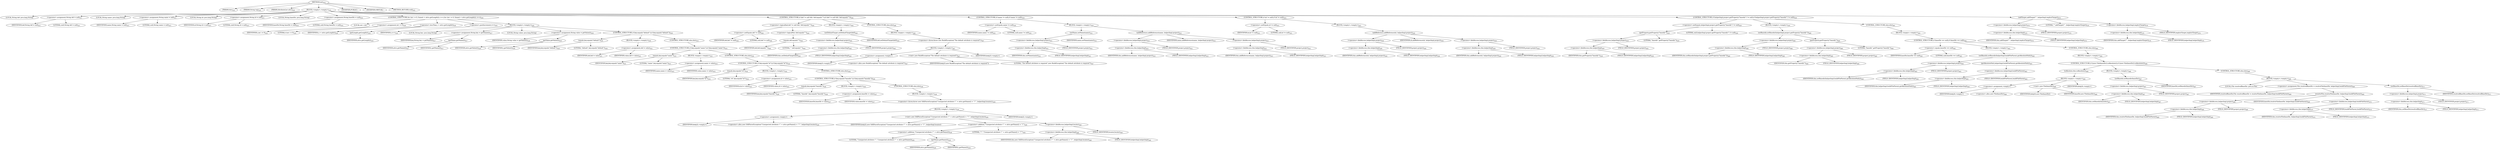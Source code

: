 digraph "init" {  
"711" [label = <(METHOD,init)<SUB>420</SUB>> ]
"712" [label = <(PARAM,this)<SUB>420</SUB>> ]
"713" [label = <(PARAM,String tag)<SUB>420</SUB>> ]
"714" [label = <(PARAM,AttributeList attrs)<SUB>420</SUB>> ]
"715" [label = <(BLOCK,&lt;empty&gt;,&lt;empty&gt;)<SUB>420</SUB>> ]
"716" [label = <(LOCAL,String def: java.lang.String)> ]
"717" [label = <(&lt;operator&gt;.assignment,String def = null)<SUB>421</SUB>> ]
"718" [label = <(IDENTIFIER,def,String def = null)<SUB>421</SUB>> ]
"719" [label = <(LITERAL,null,String def = null)<SUB>421</SUB>> ]
"720" [label = <(LOCAL,String name: java.lang.String)> ]
"721" [label = <(&lt;operator&gt;.assignment,String name = null)<SUB>422</SUB>> ]
"722" [label = <(IDENTIFIER,name,String name = null)<SUB>422</SUB>> ]
"723" [label = <(LITERAL,null,String name = null)<SUB>422</SUB>> ]
"724" [label = <(LOCAL,String id: java.lang.String)> ]
"725" [label = <(&lt;operator&gt;.assignment,String id = null)<SUB>423</SUB>> ]
"726" [label = <(IDENTIFIER,id,String id = null)<SUB>423</SUB>> ]
"727" [label = <(LITERAL,null,String id = null)<SUB>423</SUB>> ]
"728" [label = <(LOCAL,String baseDir: java.lang.String)> ]
"729" [label = <(&lt;operator&gt;.assignment,String baseDir = null)<SUB>424</SUB>> ]
"730" [label = <(IDENTIFIER,baseDir,String baseDir = null)<SUB>424</SUB>> ]
"731" [label = <(LITERAL,null,String baseDir = null)<SUB>424</SUB>> ]
"732" [label = <(CONTROL_STRUCTURE,for (int i = 0; Some(i &lt; attrs.getLength()); i++),for (int i = 0; Some(i &lt; attrs.getLength()); i++))<SUB>426</SUB>> ]
"733" [label = <(LOCAL,int i: int)> ]
"734" [label = <(&lt;operator&gt;.assignment,int i = 0)<SUB>426</SUB>> ]
"735" [label = <(IDENTIFIER,i,int i = 0)<SUB>426</SUB>> ]
"736" [label = <(LITERAL,0,int i = 0)<SUB>426</SUB>> ]
"737" [label = <(&lt;operator&gt;.lessThan,i &lt; attrs.getLength())<SUB>426</SUB>> ]
"738" [label = <(IDENTIFIER,i,i &lt; attrs.getLength())<SUB>426</SUB>> ]
"739" [label = <(getLength,getLength())<SUB>426</SUB>> ]
"740" [label = <(IDENTIFIER,attrs,getLength())<SUB>426</SUB>> ]
"741" [label = <(&lt;operator&gt;.postIncrement,i++)<SUB>426</SUB>> ]
"742" [label = <(IDENTIFIER,i,i++)<SUB>426</SUB>> ]
"743" [label = <(BLOCK,&lt;empty&gt;,&lt;empty&gt;)<SUB>426</SUB>> ]
"744" [label = <(LOCAL,String key: java.lang.String)> ]
"745" [label = <(&lt;operator&gt;.assignment,String key = getName(i))<SUB>427</SUB>> ]
"746" [label = <(IDENTIFIER,key,String key = getName(i))<SUB>427</SUB>> ]
"747" [label = <(getName,getName(i))<SUB>427</SUB>> ]
"748" [label = <(IDENTIFIER,attrs,getName(i))<SUB>427</SUB>> ]
"749" [label = <(IDENTIFIER,i,getName(i))<SUB>427</SUB>> ]
"750" [label = <(LOCAL,String value: java.lang.String)> ]
"751" [label = <(&lt;operator&gt;.assignment,String value = getValue(i))<SUB>428</SUB>> ]
"752" [label = <(IDENTIFIER,value,String value = getValue(i))<SUB>428</SUB>> ]
"753" [label = <(getValue,getValue(i))<SUB>428</SUB>> ]
"754" [label = <(IDENTIFIER,attrs,getValue(i))<SUB>428</SUB>> ]
"755" [label = <(IDENTIFIER,i,getValue(i))<SUB>428</SUB>> ]
"756" [label = <(CONTROL_STRUCTURE,if (key.equals(&quot;default&quot;)),if (key.equals(&quot;default&quot;)))<SUB>430</SUB>> ]
"757" [label = <(equals,key.equals(&quot;default&quot;))<SUB>430</SUB>> ]
"758" [label = <(IDENTIFIER,key,key.equals(&quot;default&quot;))<SUB>430</SUB>> ]
"759" [label = <(LITERAL,&quot;default&quot;,key.equals(&quot;default&quot;))<SUB>430</SUB>> ]
"760" [label = <(BLOCK,&lt;empty&gt;,&lt;empty&gt;)<SUB>430</SUB>> ]
"761" [label = <(&lt;operator&gt;.assignment,def = value)<SUB>431</SUB>> ]
"762" [label = <(IDENTIFIER,def,def = value)<SUB>431</SUB>> ]
"763" [label = <(IDENTIFIER,value,def = value)<SUB>431</SUB>> ]
"764" [label = <(CONTROL_STRUCTURE,else,else)<SUB>432</SUB>> ]
"765" [label = <(CONTROL_STRUCTURE,if (key.equals(&quot;name&quot;)),if (key.equals(&quot;name&quot;)))<SUB>432</SUB>> ]
"766" [label = <(equals,key.equals(&quot;name&quot;))<SUB>432</SUB>> ]
"767" [label = <(IDENTIFIER,key,key.equals(&quot;name&quot;))<SUB>432</SUB>> ]
"768" [label = <(LITERAL,&quot;name&quot;,key.equals(&quot;name&quot;))<SUB>432</SUB>> ]
"769" [label = <(BLOCK,&lt;empty&gt;,&lt;empty&gt;)<SUB>432</SUB>> ]
"770" [label = <(&lt;operator&gt;.assignment,name = value)<SUB>433</SUB>> ]
"771" [label = <(IDENTIFIER,name,name = value)<SUB>433</SUB>> ]
"772" [label = <(IDENTIFIER,value,name = value)<SUB>433</SUB>> ]
"773" [label = <(CONTROL_STRUCTURE,else,else)<SUB>434</SUB>> ]
"774" [label = <(CONTROL_STRUCTURE,if (key.equals(&quot;id&quot;)),if (key.equals(&quot;id&quot;)))<SUB>434</SUB>> ]
"775" [label = <(equals,key.equals(&quot;id&quot;))<SUB>434</SUB>> ]
"776" [label = <(IDENTIFIER,key,key.equals(&quot;id&quot;))<SUB>434</SUB>> ]
"777" [label = <(LITERAL,&quot;id&quot;,key.equals(&quot;id&quot;))<SUB>434</SUB>> ]
"778" [label = <(BLOCK,&lt;empty&gt;,&lt;empty&gt;)<SUB>434</SUB>> ]
"779" [label = <(&lt;operator&gt;.assignment,id = value)<SUB>435</SUB>> ]
"780" [label = <(IDENTIFIER,id,id = value)<SUB>435</SUB>> ]
"781" [label = <(IDENTIFIER,value,id = value)<SUB>435</SUB>> ]
"782" [label = <(CONTROL_STRUCTURE,else,else)<SUB>436</SUB>> ]
"783" [label = <(CONTROL_STRUCTURE,if (key.equals(&quot;basedir&quot;)),if (key.equals(&quot;basedir&quot;)))<SUB>436</SUB>> ]
"784" [label = <(equals,key.equals(&quot;basedir&quot;))<SUB>436</SUB>> ]
"785" [label = <(IDENTIFIER,key,key.equals(&quot;basedir&quot;))<SUB>436</SUB>> ]
"786" [label = <(LITERAL,&quot;basedir&quot;,key.equals(&quot;basedir&quot;))<SUB>436</SUB>> ]
"787" [label = <(BLOCK,&lt;empty&gt;,&lt;empty&gt;)<SUB>436</SUB>> ]
"788" [label = <(&lt;operator&gt;.assignment,baseDir = value)<SUB>437</SUB>> ]
"789" [label = <(IDENTIFIER,baseDir,baseDir = value)<SUB>437</SUB>> ]
"790" [label = <(IDENTIFIER,value,baseDir = value)<SUB>437</SUB>> ]
"791" [label = <(CONTROL_STRUCTURE,else,else)<SUB>438</SUB>> ]
"792" [label = <(BLOCK,&lt;empty&gt;,&lt;empty&gt;)<SUB>438</SUB>> ]
"793" [label = <(&lt;operator&gt;.throw,throw new SAXParseException(&quot;Unexpected attribute \&quot;&quot; + attrs.getName(i) + &quot;\&quot;&quot;, helperImpl.locator);)<SUB>439</SUB>> ]
"794" [label = <(BLOCK,&lt;empty&gt;,&lt;empty&gt;)<SUB>439</SUB>> ]
"795" [label = <(&lt;operator&gt;.assignment,&lt;empty&gt;)> ]
"796" [label = <(IDENTIFIER,$obj22,&lt;empty&gt;)> ]
"797" [label = <(&lt;operator&gt;.alloc,new SAXParseException(&quot;Unexpected attribute \&quot;&quot; + attrs.getName(i) + &quot;\&quot;&quot;, helperImpl.locator))<SUB>439</SUB>> ]
"798" [label = <(&lt;init&gt;,new SAXParseException(&quot;Unexpected attribute \&quot;&quot; + attrs.getName(i) + &quot;\&quot;&quot;, helperImpl.locator))<SUB>439</SUB>> ]
"799" [label = <(IDENTIFIER,$obj22,new SAXParseException(&quot;Unexpected attribute \&quot;&quot; + attrs.getName(i) + &quot;\&quot;&quot;, helperImpl.locator))> ]
"800" [label = <(&lt;operator&gt;.addition,&quot;Unexpected attribute \&quot;&quot; + attrs.getName(i) + &quot;\&quot;&quot;)<SUB>439</SUB>> ]
"801" [label = <(&lt;operator&gt;.addition,&quot;Unexpected attribute \&quot;&quot; + attrs.getName(i))<SUB>439</SUB>> ]
"802" [label = <(LITERAL,&quot;Unexpected attribute \&quot;&quot;,&quot;Unexpected attribute \&quot;&quot; + attrs.getName(i))<SUB>439</SUB>> ]
"803" [label = <(getName,getName(i))<SUB>439</SUB>> ]
"804" [label = <(IDENTIFIER,attrs,getName(i))<SUB>439</SUB>> ]
"805" [label = <(IDENTIFIER,i,getName(i))<SUB>439</SUB>> ]
"806" [label = <(LITERAL,&quot;\&quot;&quot;,&quot;Unexpected attribute \&quot;&quot; + attrs.getName(i) + &quot;\&quot;&quot;)<SUB>439</SUB>> ]
"807" [label = <(&lt;operator&gt;.fieldAccess,helperImpl.locator)<SUB>440</SUB>> ]
"808" [label = <(&lt;operator&gt;.fieldAccess,this.helperImpl)<SUB>440</SUB>> ]
"809" [label = <(IDENTIFIER,this,new SAXParseException(&quot;Unexpected attribute \&quot;&quot; + attrs.getName(i) + &quot;\&quot;&quot;, helperImpl.locator))<SUB>440</SUB>> ]
"810" [label = <(FIELD_IDENTIFIER,helperImpl,helperImpl)<SUB>440</SUB>> ]
"811" [label = <(FIELD_IDENTIFIER,locator,locator)<SUB>440</SUB>> ]
"812" [label = <(IDENTIFIER,$obj22,&lt;empty&gt;)> ]
"813" [label = <(CONTROL_STRUCTURE,if (def != null &amp;&amp; !def.equals(&quot;&quot;)),if (def != null &amp;&amp; !def.equals(&quot;&quot;)))<SUB>444</SUB>> ]
"814" [label = <(&lt;operator&gt;.logicalAnd,def != null &amp;&amp; !def.equals(&quot;&quot;))<SUB>444</SUB>> ]
"815" [label = <(&lt;operator&gt;.notEquals,def != null)<SUB>444</SUB>> ]
"816" [label = <(IDENTIFIER,def,def != null)<SUB>444</SUB>> ]
"817" [label = <(LITERAL,null,def != null)<SUB>444</SUB>> ]
"818" [label = <(&lt;operator&gt;.logicalNot,!def.equals(&quot;&quot;))<SUB>444</SUB>> ]
"819" [label = <(equals,def.equals(&quot;&quot;))<SUB>444</SUB>> ]
"820" [label = <(IDENTIFIER,def,def.equals(&quot;&quot;))<SUB>444</SUB>> ]
"821" [label = <(LITERAL,&quot;&quot;,def.equals(&quot;&quot;))<SUB>444</SUB>> ]
"822" [label = <(BLOCK,&lt;empty&gt;,&lt;empty&gt;)<SUB>444</SUB>> ]
"823" [label = <(setDefaultTarget,setDefaultTarget(def))<SUB>445</SUB>> ]
"824" [label = <(&lt;operator&gt;.fieldAccess,helperImpl.project)<SUB>445</SUB>> ]
"825" [label = <(&lt;operator&gt;.fieldAccess,this.helperImpl)<SUB>445</SUB>> ]
"826" [label = <(IDENTIFIER,this,setDefaultTarget(def))<SUB>445</SUB>> ]
"827" [label = <(FIELD_IDENTIFIER,helperImpl,helperImpl)<SUB>445</SUB>> ]
"828" [label = <(FIELD_IDENTIFIER,project,project)<SUB>445</SUB>> ]
"829" [label = <(IDENTIFIER,def,setDefaultTarget(def))<SUB>445</SUB>> ]
"830" [label = <(CONTROL_STRUCTURE,else,else)<SUB>446</SUB>> ]
"831" [label = <(BLOCK,&lt;empty&gt;,&lt;empty&gt;)<SUB>446</SUB>> ]
"832" [label = <(&lt;operator&gt;.throw,throw new BuildException(&quot;The default attribute is required&quot;);)<SUB>447</SUB>> ]
"833" [label = <(BLOCK,&lt;empty&gt;,&lt;empty&gt;)<SUB>447</SUB>> ]
"834" [label = <(&lt;operator&gt;.assignment,&lt;empty&gt;)> ]
"835" [label = <(IDENTIFIER,$obj23,&lt;empty&gt;)> ]
"836" [label = <(&lt;operator&gt;.alloc,new BuildException(&quot;The default attribute is required&quot;))<SUB>447</SUB>> ]
"837" [label = <(&lt;init&gt;,new BuildException(&quot;The default attribute is required&quot;))<SUB>447</SUB>> ]
"838" [label = <(IDENTIFIER,$obj23,new BuildException(&quot;The default attribute is required&quot;))> ]
"839" [label = <(LITERAL,&quot;The default attribute is required&quot;,new BuildException(&quot;The default attribute is required&quot;))<SUB>447</SUB>> ]
"840" [label = <(IDENTIFIER,$obj23,&lt;empty&gt;)> ]
"841" [label = <(CONTROL_STRUCTURE,if (name != null),if (name != null))<SUB>450</SUB>> ]
"842" [label = <(&lt;operator&gt;.notEquals,name != null)<SUB>450</SUB>> ]
"843" [label = <(IDENTIFIER,name,name != null)<SUB>450</SUB>> ]
"844" [label = <(LITERAL,null,name != null)<SUB>450</SUB>> ]
"845" [label = <(BLOCK,&lt;empty&gt;,&lt;empty&gt;)<SUB>450</SUB>> ]
"846" [label = <(setName,setName(name))<SUB>451</SUB>> ]
"847" [label = <(&lt;operator&gt;.fieldAccess,helperImpl.project)<SUB>451</SUB>> ]
"848" [label = <(&lt;operator&gt;.fieldAccess,this.helperImpl)<SUB>451</SUB>> ]
"849" [label = <(IDENTIFIER,this,setName(name))<SUB>451</SUB>> ]
"850" [label = <(FIELD_IDENTIFIER,helperImpl,helperImpl)<SUB>451</SUB>> ]
"851" [label = <(FIELD_IDENTIFIER,project,project)<SUB>451</SUB>> ]
"852" [label = <(IDENTIFIER,name,setName(name))<SUB>451</SUB>> ]
"853" [label = <(addReference,addReference(name, helperImpl.project))<SUB>452</SUB>> ]
"854" [label = <(&lt;operator&gt;.fieldAccess,helperImpl.project)<SUB>452</SUB>> ]
"855" [label = <(&lt;operator&gt;.fieldAccess,this.helperImpl)<SUB>452</SUB>> ]
"856" [label = <(IDENTIFIER,this,addReference(name, helperImpl.project))<SUB>452</SUB>> ]
"857" [label = <(FIELD_IDENTIFIER,helperImpl,helperImpl)<SUB>452</SUB>> ]
"858" [label = <(FIELD_IDENTIFIER,project,project)<SUB>452</SUB>> ]
"859" [label = <(IDENTIFIER,name,addReference(name, helperImpl.project))<SUB>452</SUB>> ]
"860" [label = <(&lt;operator&gt;.fieldAccess,helperImpl.project)<SUB>452</SUB>> ]
"861" [label = <(&lt;operator&gt;.fieldAccess,this.helperImpl)<SUB>452</SUB>> ]
"862" [label = <(IDENTIFIER,this,addReference(name, helperImpl.project))<SUB>452</SUB>> ]
"863" [label = <(FIELD_IDENTIFIER,helperImpl,helperImpl)<SUB>452</SUB>> ]
"864" [label = <(FIELD_IDENTIFIER,project,project)<SUB>452</SUB>> ]
"865" [label = <(CONTROL_STRUCTURE,if (id != null),if (id != null))<SUB>455</SUB>> ]
"866" [label = <(&lt;operator&gt;.notEquals,id != null)<SUB>455</SUB>> ]
"867" [label = <(IDENTIFIER,id,id != null)<SUB>455</SUB>> ]
"868" [label = <(LITERAL,null,id != null)<SUB>455</SUB>> ]
"869" [label = <(BLOCK,&lt;empty&gt;,&lt;empty&gt;)<SUB>455</SUB>> ]
"870" [label = <(addReference,addReference(id, helperImpl.project))<SUB>456</SUB>> ]
"871" [label = <(&lt;operator&gt;.fieldAccess,helperImpl.project)<SUB>456</SUB>> ]
"872" [label = <(&lt;operator&gt;.fieldAccess,this.helperImpl)<SUB>456</SUB>> ]
"873" [label = <(IDENTIFIER,this,addReference(id, helperImpl.project))<SUB>456</SUB>> ]
"874" [label = <(FIELD_IDENTIFIER,helperImpl,helperImpl)<SUB>456</SUB>> ]
"875" [label = <(FIELD_IDENTIFIER,project,project)<SUB>456</SUB>> ]
"876" [label = <(IDENTIFIER,id,addReference(id, helperImpl.project))<SUB>456</SUB>> ]
"877" [label = <(&lt;operator&gt;.fieldAccess,helperImpl.project)<SUB>456</SUB>> ]
"878" [label = <(&lt;operator&gt;.fieldAccess,this.helperImpl)<SUB>456</SUB>> ]
"879" [label = <(IDENTIFIER,this,addReference(id, helperImpl.project))<SUB>456</SUB>> ]
"880" [label = <(FIELD_IDENTIFIER,helperImpl,helperImpl)<SUB>456</SUB>> ]
"881" [label = <(FIELD_IDENTIFIER,project,project)<SUB>456</SUB>> ]
"882" [label = <(CONTROL_STRUCTURE,if (helperImpl.project.getProperty(&quot;basedir&quot;) != null),if (helperImpl.project.getProperty(&quot;basedir&quot;) != null))<SUB>459</SUB>> ]
"883" [label = <(&lt;operator&gt;.notEquals,helperImpl.project.getProperty(&quot;basedir&quot;) != null)<SUB>459</SUB>> ]
"884" [label = <(getProperty,getProperty(&quot;basedir&quot;))<SUB>459</SUB>> ]
"885" [label = <(&lt;operator&gt;.fieldAccess,helperImpl.project)<SUB>459</SUB>> ]
"886" [label = <(&lt;operator&gt;.fieldAccess,this.helperImpl)<SUB>459</SUB>> ]
"887" [label = <(IDENTIFIER,this,getProperty(&quot;basedir&quot;))<SUB>459</SUB>> ]
"888" [label = <(FIELD_IDENTIFIER,helperImpl,helperImpl)<SUB>459</SUB>> ]
"889" [label = <(FIELD_IDENTIFIER,project,project)<SUB>459</SUB>> ]
"890" [label = <(LITERAL,&quot;basedir&quot;,getProperty(&quot;basedir&quot;))<SUB>459</SUB>> ]
"891" [label = <(LITERAL,null,helperImpl.project.getProperty(&quot;basedir&quot;) != null)<SUB>459</SUB>> ]
"892" [label = <(BLOCK,&lt;empty&gt;,&lt;empty&gt;)<SUB>459</SUB>> ]
"893" [label = <(setBasedir,setBasedir(helperImpl.project.getProperty(&quot;basedir&quot;)))<SUB>460</SUB>> ]
"894" [label = <(&lt;operator&gt;.fieldAccess,helperImpl.project)<SUB>460</SUB>> ]
"895" [label = <(&lt;operator&gt;.fieldAccess,this.helperImpl)<SUB>460</SUB>> ]
"896" [label = <(IDENTIFIER,this,setBasedir(helperImpl.project.getProperty(&quot;basedir&quot;)))<SUB>460</SUB>> ]
"897" [label = <(FIELD_IDENTIFIER,helperImpl,helperImpl)<SUB>460</SUB>> ]
"898" [label = <(FIELD_IDENTIFIER,project,project)<SUB>460</SUB>> ]
"899" [label = <(getProperty,getProperty(&quot;basedir&quot;))<SUB>460</SUB>> ]
"900" [label = <(&lt;operator&gt;.fieldAccess,helperImpl.project)<SUB>460</SUB>> ]
"901" [label = <(&lt;operator&gt;.fieldAccess,this.helperImpl)<SUB>460</SUB>> ]
"902" [label = <(IDENTIFIER,this,getProperty(&quot;basedir&quot;))<SUB>460</SUB>> ]
"903" [label = <(FIELD_IDENTIFIER,helperImpl,helperImpl)<SUB>460</SUB>> ]
"904" [label = <(FIELD_IDENTIFIER,project,project)<SUB>460</SUB>> ]
"905" [label = <(LITERAL,&quot;basedir&quot;,getProperty(&quot;basedir&quot;))<SUB>460</SUB>> ]
"906" [label = <(CONTROL_STRUCTURE,else,else)<SUB>461</SUB>> ]
"907" [label = <(BLOCK,&lt;empty&gt;,&lt;empty&gt;)<SUB>461</SUB>> ]
"908" [label = <(CONTROL_STRUCTURE,if (baseDir == null),if (baseDir == null))<SUB>462</SUB>> ]
"909" [label = <(&lt;operator&gt;.equals,baseDir == null)<SUB>462</SUB>> ]
"910" [label = <(IDENTIFIER,baseDir,baseDir == null)<SUB>462</SUB>> ]
"911" [label = <(LITERAL,null,baseDir == null)<SUB>462</SUB>> ]
"912" [label = <(BLOCK,&lt;empty&gt;,&lt;empty&gt;)<SUB>462</SUB>> ]
"913" [label = <(setBasedir,setBasedir(helperImpl.buildFileParent.getAbsolutePath()))<SUB>463</SUB>> ]
"914" [label = <(&lt;operator&gt;.fieldAccess,helperImpl.project)<SUB>463</SUB>> ]
"915" [label = <(&lt;operator&gt;.fieldAccess,this.helperImpl)<SUB>463</SUB>> ]
"916" [label = <(IDENTIFIER,this,setBasedir(helperImpl.buildFileParent.getAbsolutePath()))<SUB>463</SUB>> ]
"917" [label = <(FIELD_IDENTIFIER,helperImpl,helperImpl)<SUB>463</SUB>> ]
"918" [label = <(FIELD_IDENTIFIER,project,project)<SUB>463</SUB>> ]
"919" [label = <(getAbsolutePath,helperImpl.buildFileParent.getAbsolutePath())<SUB>463</SUB>> ]
"920" [label = <(&lt;operator&gt;.fieldAccess,helperImpl.buildFileParent)<SUB>463</SUB>> ]
"921" [label = <(&lt;operator&gt;.fieldAccess,this.helperImpl)<SUB>463</SUB>> ]
"922" [label = <(IDENTIFIER,this,helperImpl.buildFileParent.getAbsolutePath())<SUB>463</SUB>> ]
"923" [label = <(FIELD_IDENTIFIER,helperImpl,helperImpl)<SUB>463</SUB>> ]
"924" [label = <(FIELD_IDENTIFIER,buildFileParent,buildFileParent)<SUB>463</SUB>> ]
"925" [label = <(CONTROL_STRUCTURE,else,else)<SUB>464</SUB>> ]
"926" [label = <(BLOCK,&lt;empty&gt;,&lt;empty&gt;)<SUB>464</SUB>> ]
"927" [label = <(CONTROL_STRUCTURE,if ((new File(baseDir)).isAbsolute()),if ((new File(baseDir)).isAbsolute()))<SUB>466</SUB>> ]
"928" [label = <(isAbsolute,this.isAbsolute())<SUB>466</SUB>> ]
"929" [label = <(BLOCK,&lt;empty&gt;,&lt;empty&gt;)<SUB>466</SUB>> ]
"930" [label = <(&lt;operator&gt;.assignment,&lt;empty&gt;)> ]
"931" [label = <(IDENTIFIER,$obj24,&lt;empty&gt;)> ]
"932" [label = <(&lt;operator&gt;.alloc,new File(baseDir))<SUB>466</SUB>> ]
"933" [label = <(&lt;init&gt;,new File(baseDir))<SUB>466</SUB>> ]
"934" [label = <(IDENTIFIER,$obj24,new File(baseDir))> ]
"935" [label = <(IDENTIFIER,baseDir,new File(baseDir))<SUB>466</SUB>> ]
"936" [label = <(IDENTIFIER,$obj24,&lt;empty&gt;)> ]
"937" [label = <(BLOCK,&lt;empty&gt;,&lt;empty&gt;)<SUB>466</SUB>> ]
"938" [label = <(setBasedir,setBasedir(baseDir))<SUB>467</SUB>> ]
"939" [label = <(&lt;operator&gt;.fieldAccess,helperImpl.project)<SUB>467</SUB>> ]
"940" [label = <(&lt;operator&gt;.fieldAccess,this.helperImpl)<SUB>467</SUB>> ]
"941" [label = <(IDENTIFIER,this,setBasedir(baseDir))<SUB>467</SUB>> ]
"942" [label = <(FIELD_IDENTIFIER,helperImpl,helperImpl)<SUB>467</SUB>> ]
"943" [label = <(FIELD_IDENTIFIER,project,project)<SUB>467</SUB>> ]
"944" [label = <(IDENTIFIER,baseDir,setBasedir(baseDir))<SUB>467</SUB>> ]
"945" [label = <(CONTROL_STRUCTURE,else,else)<SUB>468</SUB>> ]
"946" [label = <(BLOCK,&lt;empty&gt;,&lt;empty&gt;)<SUB>468</SUB>> ]
"947" [label = <(LOCAL,File resolvedBaseDir: java.io.File)> ]
"948" [label = <(&lt;operator&gt;.assignment,File resolvedBaseDir = resolveFile(baseDir, helperImpl.buildFileParent))<SUB>469</SUB>> ]
"949" [label = <(IDENTIFIER,resolvedBaseDir,File resolvedBaseDir = resolveFile(baseDir, helperImpl.buildFileParent))<SUB>469</SUB>> ]
"950" [label = <(resolveFile,resolveFile(baseDir, helperImpl.buildFileParent))<SUB>469</SUB>> ]
"951" [label = <(&lt;operator&gt;.fieldAccess,helperImpl.project)<SUB>469</SUB>> ]
"952" [label = <(&lt;operator&gt;.fieldAccess,this.helperImpl)<SUB>469</SUB>> ]
"953" [label = <(IDENTIFIER,this,resolveFile(baseDir, helperImpl.buildFileParent))<SUB>469</SUB>> ]
"954" [label = <(FIELD_IDENTIFIER,helperImpl,helperImpl)<SUB>469</SUB>> ]
"955" [label = <(FIELD_IDENTIFIER,project,project)<SUB>469</SUB>> ]
"956" [label = <(IDENTIFIER,baseDir,resolveFile(baseDir, helperImpl.buildFileParent))<SUB>469</SUB>> ]
"957" [label = <(&lt;operator&gt;.fieldAccess,helperImpl.buildFileParent)<SUB>470</SUB>> ]
"958" [label = <(&lt;operator&gt;.fieldAccess,this.helperImpl)<SUB>470</SUB>> ]
"959" [label = <(IDENTIFIER,this,resolveFile(baseDir, helperImpl.buildFileParent))<SUB>470</SUB>> ]
"960" [label = <(FIELD_IDENTIFIER,helperImpl,helperImpl)<SUB>470</SUB>> ]
"961" [label = <(FIELD_IDENTIFIER,buildFileParent,buildFileParent)<SUB>470</SUB>> ]
"962" [label = <(setBaseDir,setBaseDir(resolvedBaseDir))<SUB>471</SUB>> ]
"963" [label = <(&lt;operator&gt;.fieldAccess,helperImpl.project)<SUB>471</SUB>> ]
"964" [label = <(&lt;operator&gt;.fieldAccess,this.helperImpl)<SUB>471</SUB>> ]
"965" [label = <(IDENTIFIER,this,setBaseDir(resolvedBaseDir))<SUB>471</SUB>> ]
"966" [label = <(FIELD_IDENTIFIER,helperImpl,helperImpl)<SUB>471</SUB>> ]
"967" [label = <(FIELD_IDENTIFIER,project,project)<SUB>471</SUB>> ]
"968" [label = <(IDENTIFIER,resolvedBaseDir,setBaseDir(resolvedBaseDir))<SUB>471</SUB>> ]
"969" [label = <(addTarget,addTarget(&quot;&quot;, helperImpl.implicitTarget))<SUB>476</SUB>> ]
"970" [label = <(&lt;operator&gt;.fieldAccess,helperImpl.project)<SUB>476</SUB>> ]
"971" [label = <(&lt;operator&gt;.fieldAccess,this.helperImpl)<SUB>476</SUB>> ]
"972" [label = <(IDENTIFIER,this,addTarget(&quot;&quot;, helperImpl.implicitTarget))<SUB>476</SUB>> ]
"973" [label = <(FIELD_IDENTIFIER,helperImpl,helperImpl)<SUB>476</SUB>> ]
"974" [label = <(FIELD_IDENTIFIER,project,project)<SUB>476</SUB>> ]
"975" [label = <(LITERAL,&quot;&quot;,addTarget(&quot;&quot;, helperImpl.implicitTarget))<SUB>476</SUB>> ]
"976" [label = <(&lt;operator&gt;.fieldAccess,helperImpl.implicitTarget)<SUB>476</SUB>> ]
"977" [label = <(&lt;operator&gt;.fieldAccess,this.helperImpl)<SUB>476</SUB>> ]
"978" [label = <(IDENTIFIER,this,addTarget(&quot;&quot;, helperImpl.implicitTarget))<SUB>476</SUB>> ]
"979" [label = <(FIELD_IDENTIFIER,helperImpl,helperImpl)<SUB>476</SUB>> ]
"980" [label = <(FIELD_IDENTIFIER,implicitTarget,implicitTarget)<SUB>476</SUB>> ]
"981" [label = <(MODIFIER,PUBLIC)> ]
"982" [label = <(MODIFIER,VIRTUAL)> ]
"983" [label = <(METHOD_RETURN,void)<SUB>420</SUB>> ]
  "711" -> "712" 
  "711" -> "713" 
  "711" -> "714" 
  "711" -> "715" 
  "711" -> "981" 
  "711" -> "982" 
  "711" -> "983" 
  "715" -> "716" 
  "715" -> "717" 
  "715" -> "720" 
  "715" -> "721" 
  "715" -> "724" 
  "715" -> "725" 
  "715" -> "728" 
  "715" -> "729" 
  "715" -> "732" 
  "715" -> "813" 
  "715" -> "841" 
  "715" -> "865" 
  "715" -> "882" 
  "715" -> "969" 
  "717" -> "718" 
  "717" -> "719" 
  "721" -> "722" 
  "721" -> "723" 
  "725" -> "726" 
  "725" -> "727" 
  "729" -> "730" 
  "729" -> "731" 
  "732" -> "733" 
  "732" -> "734" 
  "732" -> "737" 
  "732" -> "741" 
  "732" -> "743" 
  "734" -> "735" 
  "734" -> "736" 
  "737" -> "738" 
  "737" -> "739" 
  "739" -> "740" 
  "741" -> "742" 
  "743" -> "744" 
  "743" -> "745" 
  "743" -> "750" 
  "743" -> "751" 
  "743" -> "756" 
  "745" -> "746" 
  "745" -> "747" 
  "747" -> "748" 
  "747" -> "749" 
  "751" -> "752" 
  "751" -> "753" 
  "753" -> "754" 
  "753" -> "755" 
  "756" -> "757" 
  "756" -> "760" 
  "756" -> "764" 
  "757" -> "758" 
  "757" -> "759" 
  "760" -> "761" 
  "761" -> "762" 
  "761" -> "763" 
  "764" -> "765" 
  "765" -> "766" 
  "765" -> "769" 
  "765" -> "773" 
  "766" -> "767" 
  "766" -> "768" 
  "769" -> "770" 
  "770" -> "771" 
  "770" -> "772" 
  "773" -> "774" 
  "774" -> "775" 
  "774" -> "778" 
  "774" -> "782" 
  "775" -> "776" 
  "775" -> "777" 
  "778" -> "779" 
  "779" -> "780" 
  "779" -> "781" 
  "782" -> "783" 
  "783" -> "784" 
  "783" -> "787" 
  "783" -> "791" 
  "784" -> "785" 
  "784" -> "786" 
  "787" -> "788" 
  "788" -> "789" 
  "788" -> "790" 
  "791" -> "792" 
  "792" -> "793" 
  "793" -> "794" 
  "794" -> "795" 
  "794" -> "798" 
  "794" -> "812" 
  "795" -> "796" 
  "795" -> "797" 
  "798" -> "799" 
  "798" -> "800" 
  "798" -> "807" 
  "800" -> "801" 
  "800" -> "806" 
  "801" -> "802" 
  "801" -> "803" 
  "803" -> "804" 
  "803" -> "805" 
  "807" -> "808" 
  "807" -> "811" 
  "808" -> "809" 
  "808" -> "810" 
  "813" -> "814" 
  "813" -> "822" 
  "813" -> "830" 
  "814" -> "815" 
  "814" -> "818" 
  "815" -> "816" 
  "815" -> "817" 
  "818" -> "819" 
  "819" -> "820" 
  "819" -> "821" 
  "822" -> "823" 
  "823" -> "824" 
  "823" -> "829" 
  "824" -> "825" 
  "824" -> "828" 
  "825" -> "826" 
  "825" -> "827" 
  "830" -> "831" 
  "831" -> "832" 
  "832" -> "833" 
  "833" -> "834" 
  "833" -> "837" 
  "833" -> "840" 
  "834" -> "835" 
  "834" -> "836" 
  "837" -> "838" 
  "837" -> "839" 
  "841" -> "842" 
  "841" -> "845" 
  "842" -> "843" 
  "842" -> "844" 
  "845" -> "846" 
  "845" -> "853" 
  "846" -> "847" 
  "846" -> "852" 
  "847" -> "848" 
  "847" -> "851" 
  "848" -> "849" 
  "848" -> "850" 
  "853" -> "854" 
  "853" -> "859" 
  "853" -> "860" 
  "854" -> "855" 
  "854" -> "858" 
  "855" -> "856" 
  "855" -> "857" 
  "860" -> "861" 
  "860" -> "864" 
  "861" -> "862" 
  "861" -> "863" 
  "865" -> "866" 
  "865" -> "869" 
  "866" -> "867" 
  "866" -> "868" 
  "869" -> "870" 
  "870" -> "871" 
  "870" -> "876" 
  "870" -> "877" 
  "871" -> "872" 
  "871" -> "875" 
  "872" -> "873" 
  "872" -> "874" 
  "877" -> "878" 
  "877" -> "881" 
  "878" -> "879" 
  "878" -> "880" 
  "882" -> "883" 
  "882" -> "892" 
  "882" -> "906" 
  "883" -> "884" 
  "883" -> "891" 
  "884" -> "885" 
  "884" -> "890" 
  "885" -> "886" 
  "885" -> "889" 
  "886" -> "887" 
  "886" -> "888" 
  "892" -> "893" 
  "893" -> "894" 
  "893" -> "899" 
  "894" -> "895" 
  "894" -> "898" 
  "895" -> "896" 
  "895" -> "897" 
  "899" -> "900" 
  "899" -> "905" 
  "900" -> "901" 
  "900" -> "904" 
  "901" -> "902" 
  "901" -> "903" 
  "906" -> "907" 
  "907" -> "908" 
  "908" -> "909" 
  "908" -> "912" 
  "908" -> "925" 
  "909" -> "910" 
  "909" -> "911" 
  "912" -> "913" 
  "913" -> "914" 
  "913" -> "919" 
  "914" -> "915" 
  "914" -> "918" 
  "915" -> "916" 
  "915" -> "917" 
  "919" -> "920" 
  "920" -> "921" 
  "920" -> "924" 
  "921" -> "922" 
  "921" -> "923" 
  "925" -> "926" 
  "926" -> "927" 
  "927" -> "928" 
  "927" -> "937" 
  "927" -> "945" 
  "928" -> "929" 
  "929" -> "930" 
  "929" -> "933" 
  "929" -> "936" 
  "930" -> "931" 
  "930" -> "932" 
  "933" -> "934" 
  "933" -> "935" 
  "937" -> "938" 
  "938" -> "939" 
  "938" -> "944" 
  "939" -> "940" 
  "939" -> "943" 
  "940" -> "941" 
  "940" -> "942" 
  "945" -> "946" 
  "946" -> "947" 
  "946" -> "948" 
  "946" -> "962" 
  "948" -> "949" 
  "948" -> "950" 
  "950" -> "951" 
  "950" -> "956" 
  "950" -> "957" 
  "951" -> "952" 
  "951" -> "955" 
  "952" -> "953" 
  "952" -> "954" 
  "957" -> "958" 
  "957" -> "961" 
  "958" -> "959" 
  "958" -> "960" 
  "962" -> "963" 
  "962" -> "968" 
  "963" -> "964" 
  "963" -> "967" 
  "964" -> "965" 
  "964" -> "966" 
  "969" -> "970" 
  "969" -> "975" 
  "969" -> "976" 
  "970" -> "971" 
  "970" -> "974" 
  "971" -> "972" 
  "971" -> "973" 
  "976" -> "977" 
  "976" -> "980" 
  "977" -> "978" 
  "977" -> "979" 
}
